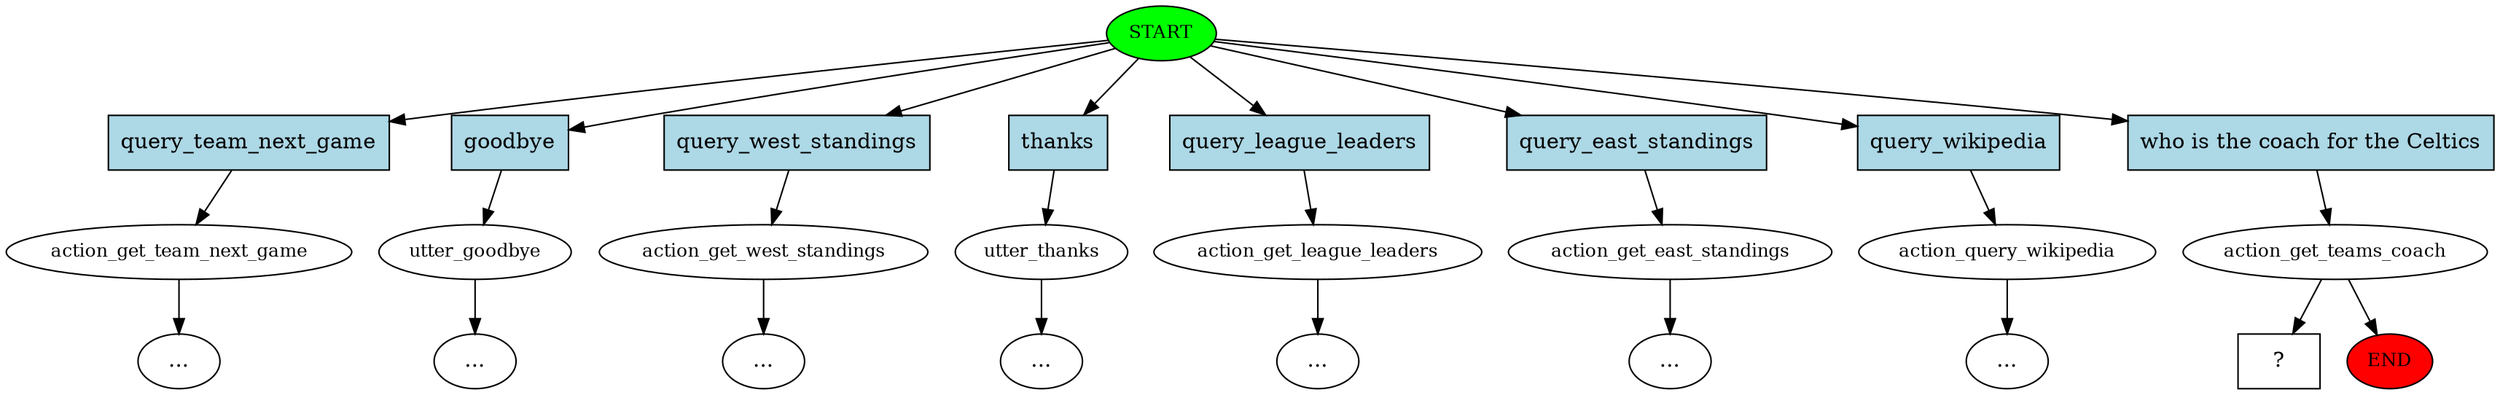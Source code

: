 digraph  {
0 [style=filled, fontsize=12, class="start active", fillcolor=green, label=START];
1 [fontsize=12, class="", label=action_get_team_next_game];
2 [fontsize=12, class="", label=utter_goodbye];
3 [fontsize=12, class="", label=action_get_west_standings];
5 [fontsize=12, class="", label=utter_thanks];
7 [fontsize=12, class="", label=action_get_league_leaders];
8 [fontsize=12, class="", label=action_get_east_standings];
9 [fontsize=12, class="", label=action_query_wikipedia];
10 [fontsize=12, class=active, label=action_get_teams_coach];
12 [shape=rect, class="intent dashed active", label="  ?  "];
13 [label=query_team_next_game, shape=rect, style=filled, class=intent, fillcolor=lightblue];
14 [label=goodbye, shape=rect, style=filled, class=intent, fillcolor=lightblue];
15 [label=query_west_standings, shape=rect, style=filled, class=intent, fillcolor=lightblue];
16 [label=thanks, shape=rect, style=filled, class=intent, fillcolor=lightblue];
17 [label=query_league_leaders, shape=rect, style=filled, class=intent, fillcolor=lightblue];
18 [label=query_east_standings, shape=rect, style=filled, class=intent, fillcolor=lightblue];
19 [label=query_wikipedia, shape=rect, style=filled, class=intent, fillcolor=lightblue];
20 [label="who is the coach for the Celtics", shape=rect, style=filled, class="intent active", fillcolor=lightblue];
"-11" [class=ellipsis, label="..."];
"-10" [class=ellipsis, label="..."];
"-9" [class=ellipsis, label="..."];
"-8" [class=ellipsis, label="..."];
"-7" [class=ellipsis, label="..."];
"-5" [class=ellipsis, label="..."];
"-4" [class=ellipsis, label="..."];
"-1" [style=filled, fontsize=12, class=end, fillcolor=red, label=END];
0 -> 13  [class="", key=0];
0 -> 14  [class="", key=0];
0 -> 15  [class="", key=0];
0 -> 16  [class="", key=0];
0 -> 17  [class="", key=0];
0 -> 18  [class="", key=0];
0 -> 19  [class="", key=0];
0 -> 20  [class=active, key=0];
1 -> "-8"  [class="", key=NONE, label=""];
2 -> "-4"  [class="", key=NONE, label=""];
3 -> "-5"  [class="", key=NONE, label=""];
5 -> "-7"  [class="", key=NONE, label=""];
7 -> "-9"  [class="", key=NONE, label=""];
8 -> "-10"  [class="", key=NONE, label=""];
9 -> "-11"  [class="", key=NONE, label=""];
10 -> 12  [class=active, key=NONE, label=""];
10 -> "-1"  [class="", key=NONE, label=""];
13 -> 1  [class="", key=0];
14 -> 2  [class="", key=0];
15 -> 3  [class="", key=0];
16 -> 5  [class="", key=0];
17 -> 7  [class="", key=0];
18 -> 8  [class="", key=0];
19 -> 9  [class="", key=0];
20 -> 10  [class=active, key=0];
}
